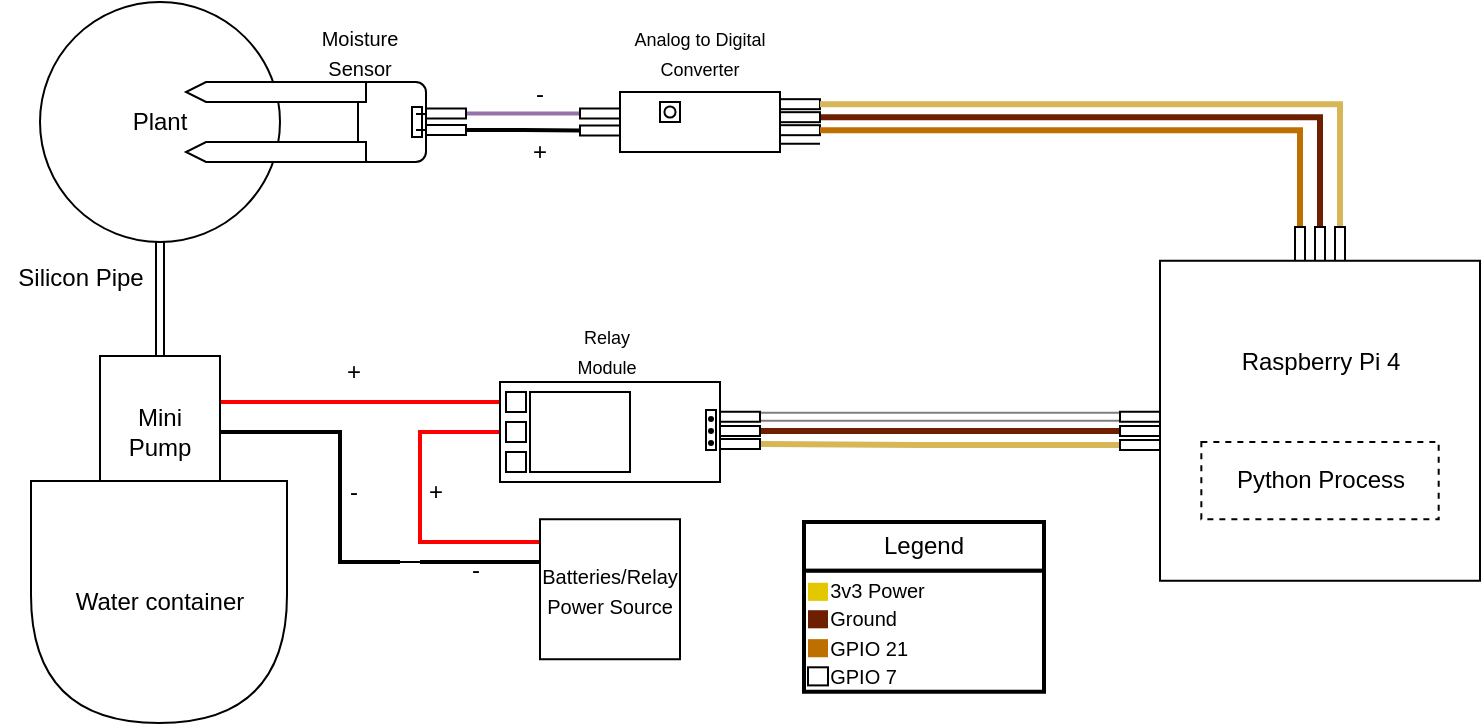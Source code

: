 <mxfile version="14.6.13" type="device"><diagram id="rrdNAlwooC0HfT80vm74" name="Page-1"><mxGraphModel dx="621" dy="552" grid="1" gridSize="10" guides="1" tooltips="1" connect="1" arrows="1" fold="1" page="1" pageScale="1" pageWidth="800" pageHeight="440" math="0" shadow="0"><root><mxCell id="0"/><mxCell id="1" parent="0"/><mxCell id="EakgPqlBy8BZktt5Sy_F-35" style="edgeStyle=orthogonalEdgeStyle;rounded=0;orthogonalLoop=1;jettySize=auto;html=1;exitX=1;exitY=0.5;exitDx=0;exitDy=0;entryX=1;entryY=0.5;entryDx=0;entryDy=0;endArrow=none;endFill=0;fillColor=#fff2cc;strokeColor=#d6b656;strokeWidth=3;gradientColor=#ffd966;" parent="1" source="EakgPqlBy8BZktt5Sy_F-38" target="EakgPqlBy8BZktt5Sy_F-31" edge="1"><mxGeometry relative="1" as="geometry"><Array as="points"><mxPoint x="480" y="262"/><mxPoint x="400" y="261"/></Array></mxGeometry></mxCell><mxCell id="QfXL1a_UFFcToRtaR2Mj-30" style="edgeStyle=orthogonalEdgeStyle;rounded=0;orthogonalLoop=1;jettySize=auto;html=1;exitX=0;exitY=0.5;exitDx=0;exitDy=0;endArrow=none;endFill=0;strokeWidth=2;strokeColor=#FF0000;entryX=0;entryY=0.163;entryDx=0;entryDy=0;entryPerimeter=0;" parent="1" source="4xyv7sY0y4tQNxVbAR0--35" target="QfXL1a_UFFcToRtaR2Mj-5" edge="1"><mxGeometry relative="1" as="geometry"><mxPoint x="230" y="310" as="targetPoint"/><Array as="points"><mxPoint x="230" y="255"/><mxPoint x="230" y="310"/></Array></mxGeometry></mxCell><mxCell id="QfXL1a_UFFcToRtaR2Mj-22" style="edgeStyle=orthogonalEdgeStyle;rounded=0;orthogonalLoop=1;jettySize=auto;html=1;exitX=0;exitY=0.5;exitDx=0;exitDy=0;entryX=1;entryY=0.307;entryDx=0;entryDy=0;entryPerimeter=0;endArrow=none;endFill=0;strokeColor=#FF0000;strokeWidth=2;" parent="1" source="4xyv7sY0y4tQNxVbAR0--34" target="nA_LvEQQvsNBREXGqFwc-11" edge="1"><mxGeometry relative="1" as="geometry"/></mxCell><mxCell id="nA_LvEQQvsNBREXGqFwc-11" value="Mini&lt;br&gt;Pump" style="rounded=0;whiteSpace=wrap;html=1;rotation=0;sketch=0;" parent="1" vertex="1"><mxGeometry x="70" y="217" width="60" height="75" as="geometry"/></mxCell><mxCell id="nA_LvEQQvsNBREXGqFwc-7" value="Plant" style="ellipse;whiteSpace=wrap;html=1;aspect=fixed;sketch=0;" parent="1" vertex="1"><mxGeometry x="40" y="40" width="120" height="120" as="geometry"/></mxCell><mxCell id="nA_LvEQQvsNBREXGqFwc-9" value="&lt;font style=&quot;font-size: 10px&quot;&gt;Moisture Sensor&lt;/font&gt;" style="text;html=1;strokeColor=none;fillColor=none;align=center;verticalAlign=middle;whiteSpace=wrap;rounded=0;sketch=0;" parent="1" vertex="1"><mxGeometry x="180" y="55" width="40" height="20" as="geometry"/></mxCell><mxCell id="nA_LvEQQvsNBREXGqFwc-15" style="edgeStyle=orthogonalEdgeStyle;shape=link;rounded=0;orthogonalLoop=1;jettySize=auto;html=1;exitX=0.5;exitY=0;exitDx=0;exitDy=0;sketch=0;" parent="1" source="nA_LvEQQvsNBREXGqFwc-11" target="nA_LvEQQvsNBREXGqFwc-7" edge="1"><mxGeometry relative="1" as="geometry"/></mxCell><mxCell id="nA_LvEQQvsNBREXGqFwc-51" value="Silicon Pipe" style="text;html=1;align=center;verticalAlign=middle;resizable=0;points=[];autosize=1;strokeColor=none;sketch=0;" parent="1" vertex="1"><mxGeometry x="20" y="167.5" width="80" height="20" as="geometry"/></mxCell><mxCell id="bjPIXN5SCd_i7Aa2vOHJ-30" style="edgeStyle=orthogonalEdgeStyle;rounded=0;orthogonalLoop=1;jettySize=auto;html=1;exitX=0;exitY=0.5;exitDx=0;exitDy=0;entryX=1;entryY=0.5;entryDx=0;entryDy=0;endArrow=none;endFill=0;fillColor=#e1d5e7;strokeWidth=2;strokeColor=#9673a6;" parent="1" source="cPWbg7c8_L8lsm4R6lXb-4" target="bjPIXN5SCd_i7Aa2vOHJ-22" edge="1"><mxGeometry relative="1" as="geometry"/></mxCell><mxCell id="bjPIXN5SCd_i7Aa2vOHJ-34" style="edgeStyle=orthogonalEdgeStyle;rounded=0;orthogonalLoop=1;jettySize=auto;html=1;exitX=1;exitY=0.5;exitDx=0;exitDy=0;entryX=0;entryY=0.5;entryDx=0;entryDy=0;endArrow=none;endFill=0;fillColor=#ffe6cc;strokeWidth=2;" parent="1" source="bjPIXN5SCd_i7Aa2vOHJ-23" target="cPWbg7c8_L8lsm4R6lXb-5" edge="1"><mxGeometry relative="1" as="geometry"/></mxCell><mxCell id="bjPIXN5SCd_i7Aa2vOHJ-41" value="" style="rounded=0;whiteSpace=wrap;html=1;sketch=0;" parent="1" vertex="1"><mxGeometry x="410" y="101.59" width="20" height="5" as="geometry"/></mxCell><mxCell id="bjPIXN5SCd_i7Aa2vOHJ-39" value="" style="rounded=0;whiteSpace=wrap;html=1;sketch=0;" parent="1" vertex="1"><mxGeometry x="410" y="88.59" width="20" height="5" as="geometry"/></mxCell><mxCell id="bjPIXN5SCd_i7Aa2vOHJ-50" style="edgeStyle=orthogonalEdgeStyle;rounded=0;orthogonalLoop=1;jettySize=auto;html=1;exitX=1;exitY=0.5;exitDx=0;exitDy=0;entryX=1;entryY=0.5;entryDx=0;entryDy=0;endArrow=none;endFill=0;fillColor=#a0522d;strokeWidth=3;strokeColor=#6D1F00;" parent="1" source="bjPIXN5SCd_i7Aa2vOHJ-40" target="bjPIXN5SCd_i7Aa2vOHJ-45" edge="1"><mxGeometry relative="1" as="geometry"/></mxCell><mxCell id="bjPIXN5SCd_i7Aa2vOHJ-40" value="" style="rounded=0;whiteSpace=wrap;html=1;sketch=0;" parent="1" vertex="1"><mxGeometry x="410" y="95.09" width="20" height="5" as="geometry"/></mxCell><mxCell id="bjPIXN5SCd_i7Aa2vOHJ-49" style="edgeStyle=orthogonalEdgeStyle;rounded=0;orthogonalLoop=1;jettySize=auto;html=1;exitX=1;exitY=0.5;exitDx=0;exitDy=0;entryX=1;entryY=0.5;entryDx=0;entryDy=0;endArrow=none;endFill=0;fillColor=#f0a30a;strokeWidth=3;strokeColor=#BD7000;" parent="1" source="bjPIXN5SCd_i7Aa2vOHJ-46" target="bjPIXN5SCd_i7Aa2vOHJ-41" edge="1"><mxGeometry relative="1" as="geometry"/></mxCell><mxCell id="bjPIXN5SCd_i7Aa2vOHJ-51" style="edgeStyle=orthogonalEdgeStyle;rounded=0;orthogonalLoop=1;jettySize=auto;html=1;exitX=1;exitY=0.5;exitDx=0;exitDy=0;entryX=1;entryY=0.5;entryDx=0;entryDy=0;endArrow=none;endFill=0;fillColor=#fff2cc;strokeWidth=3;strokeColor=#d6b656;" parent="1" source="bjPIXN5SCd_i7Aa2vOHJ-47" target="bjPIXN5SCd_i7Aa2vOHJ-39" edge="1"><mxGeometry relative="1" as="geometry"/></mxCell><mxCell id="bjPIXN5SCd_i7Aa2vOHJ-45" value="" style="rounded=0;whiteSpace=wrap;html=1;sketch=0;rotation=-90;" parent="1" vertex="1"><mxGeometry x="670" y="160" width="20" height="5" as="geometry"/></mxCell><mxCell id="bjPIXN5SCd_i7Aa2vOHJ-46" value="" style="rounded=0;whiteSpace=wrap;html=1;sketch=0;rotation=-90;" parent="1" vertex="1"><mxGeometry x="660" y="160" width="20" height="5" as="geometry"/></mxCell><mxCell id="bjPIXN5SCd_i7Aa2vOHJ-47" value="" style="rounded=0;whiteSpace=wrap;html=1;sketch=0;rotation=-90;" parent="1" vertex="1"><mxGeometry x="680" y="160" width="20" height="5" as="geometry"/></mxCell><mxCell id="EakgPqlBy8BZktt5Sy_F-31" value="" style="rounded=0;whiteSpace=wrap;html=1;sketch=0;rotation=0;" parent="1" vertex="1"><mxGeometry x="380" y="258.5" width="20" height="5" as="geometry"/></mxCell><mxCell id="EakgPqlBy8BZktt5Sy_F-33" style="edgeStyle=orthogonalEdgeStyle;rounded=0;orthogonalLoop=1;jettySize=auto;html=1;exitX=1;exitY=0.5;exitDx=0;exitDy=0;entryX=1;entryY=0.5;entryDx=0;entryDy=0;endArrow=none;endFill=0;fillColor=#ffe6cc;strokeWidth=3;strokeColor=#6D1F00;" parent="1" source="EakgPqlBy8BZktt5Sy_F-34" target="EakgPqlBy8BZktt5Sy_F-37" edge="1"><mxGeometry relative="1" as="geometry"><Array as="points"><mxPoint x="420" y="255"/><mxPoint x="490" y="255"/></Array></mxGeometry></mxCell><mxCell id="EakgPqlBy8BZktt5Sy_F-34" value="" style="rounded=0;whiteSpace=wrap;html=1;sketch=0;rotation=-180;" parent="1" vertex="1"><mxGeometry x="380" y="252" width="20" height="5" as="geometry"/></mxCell><mxCell id="EakgPqlBy8BZktt5Sy_F-37" value="" style="rounded=0;whiteSpace=wrap;html=1;sketch=0;rotation=-180;" parent="1" vertex="1"><mxGeometry x="580" y="252" width="20" height="5" as="geometry"/></mxCell><mxCell id="EakgPqlBy8BZktt5Sy_F-38" value="" style="rounded=0;whiteSpace=wrap;html=1;sketch=0;rotation=-180;" parent="1" vertex="1"><mxGeometry x="580" y="259" width="20" height="5" as="geometry"/></mxCell><mxCell id="EakgPqlBy8BZktt5Sy_F-26" value="" style="group" parent="1" vertex="1" connectable="0"><mxGeometry x="600" y="169.38" width="160" height="160" as="geometry"/></mxCell><mxCell id="Ax6t0Stq5-j5WZTKXCms-1" value="" style="whiteSpace=wrap;html=1;aspect=fixed;sketch=0;" parent="EakgPqlBy8BZktt5Sy_F-26" vertex="1"><mxGeometry width="160" height="160" as="geometry"/></mxCell><mxCell id="Ax6t0Stq5-j5WZTKXCms-23" value="Raspberry Pi 4" style="text;html=1;strokeColor=none;fillColor=none;align=center;verticalAlign=middle;whiteSpace=wrap;rounded=0;sketch=0;" parent="EakgPqlBy8BZktt5Sy_F-26" vertex="1"><mxGeometry x="37.993" y="39.623" width="85.333" height="21.333" as="geometry"/></mxCell><mxCell id="Ax6t0Stq5-j5WZTKXCms-26" value="Python Process" style="rounded=0;whiteSpace=wrap;html=1;sketch=0;dashed=1;" parent="EakgPqlBy8BZktt5Sy_F-26" vertex="1"><mxGeometry x="20.67" y="90.62" width="118.67" height="38.67" as="geometry"/></mxCell><mxCell id="Mjlswew9CwyJQ2j2y2KK-1" value="-" style="text;html=1;strokeColor=none;fillColor=none;align=center;verticalAlign=middle;whiteSpace=wrap;rounded=0;" parent="1" vertex="1"><mxGeometry x="285" y="81.25" width="10" height="10" as="geometry"/></mxCell><mxCell id="Mjlswew9CwyJQ2j2y2KK-2" value="+" style="text;html=1;strokeColor=none;fillColor=none;align=center;verticalAlign=middle;whiteSpace=wrap;rounded=0;" parent="1" vertex="1"><mxGeometry x="285" y="110" width="10" height="10" as="geometry"/></mxCell><mxCell id="Mjlswew9CwyJQ2j2y2KK-4" value="" style="endArrow=none;html=1;strokeColor=#000000;" parent="1" edge="1"><mxGeometry width="50" height="50" relative="1" as="geometry"><mxPoint x="410" y="110.84" as="sourcePoint"/><mxPoint x="430" y="110.84" as="targetPoint"/></mxGeometry></mxCell><mxCell id="4xyv7sY0y4tQNxVbAR0--14" value="" style="group" parent="1" vertex="1" connectable="0"><mxGeometry x="113" y="80" width="140" height="40" as="geometry"/></mxCell><mxCell id="4xyv7sY0y4tQNxVbAR0--8" value="" style="rounded=1;whiteSpace=wrap;html=1;" parent="4xyv7sY0y4tQNxVbAR0--14" vertex="1"><mxGeometry x="86" width="34" height="40" as="geometry"/></mxCell><mxCell id="4xyv7sY0y4tQNxVbAR0--9" value="" style="html=1;shadow=0;dashed=0;align=center;verticalAlign=middle;shape=mxgraph.arrows2.arrow;dy=0;dx=10;notch=0;rotation=-180;sketch=0;" parent="4xyv7sY0y4tQNxVbAR0--14" vertex="1"><mxGeometry y="30" width="90" height="10" as="geometry"/></mxCell><mxCell id="4xyv7sY0y4tQNxVbAR0--10" value="" style="html=1;shadow=0;dashed=0;align=center;verticalAlign=middle;shape=mxgraph.arrows2.arrow;dy=0;dx=10;notch=0;rotation=-180;sketch=0;" parent="4xyv7sY0y4tQNxVbAR0--14" vertex="1"><mxGeometry width="90" height="10" as="geometry"/></mxCell><mxCell id="4xyv7sY0y4tQNxVbAR0--11" value="" style="rounded=0;whiteSpace=wrap;html=1;" parent="4xyv7sY0y4tQNxVbAR0--14" vertex="1"><mxGeometry x="113" y="12.5" width="5" height="15" as="geometry"/></mxCell><mxCell id="4xyv7sY0y4tQNxVbAR0--12" value="" style="endArrow=none;html=1;arcSize=0;startArrow=none;" parent="4xyv7sY0y4tQNxVbAR0--14" source="bjPIXN5SCd_i7Aa2vOHJ-22" edge="1"><mxGeometry width="50" height="50" relative="1" as="geometry"><mxPoint x="115" y="16" as="sourcePoint"/><mxPoint x="115" y="16" as="targetPoint"/><Array as="points"><mxPoint x="140" y="16"/></Array></mxGeometry></mxCell><mxCell id="4xyv7sY0y4tQNxVbAR0--13" value="" style="endArrow=none;html=1;startArrow=none;startFill=0;endFill=0;arcSize=0;jumpSize=6;" parent="4xyv7sY0y4tQNxVbAR0--14" edge="1"><mxGeometry width="50" height="50" relative="1" as="geometry"><mxPoint x="115" y="24" as="sourcePoint"/><mxPoint x="115" y="24" as="targetPoint"/><Array as="points"><mxPoint x="140" y="24"/></Array></mxGeometry></mxCell><mxCell id="4xyv7sY0y4tQNxVbAR0--24" value="" style="group" parent="4xyv7sY0y4tQNxVbAR0--14" vertex="1" connectable="0"><mxGeometry x="120" y="13.25" width="20" height="13.25" as="geometry"/></mxCell><mxCell id="bjPIXN5SCd_i7Aa2vOHJ-22" value="" style="rounded=0;whiteSpace=wrap;html=1;sketch=0;" parent="4xyv7sY0y4tQNxVbAR0--24" vertex="1"><mxGeometry width="20" height="5" as="geometry"/></mxCell><mxCell id="bjPIXN5SCd_i7Aa2vOHJ-23" value="" style="rounded=0;whiteSpace=wrap;html=1;sketch=0;" parent="4xyv7sY0y4tQNxVbAR0--24" vertex="1"><mxGeometry y="8.25" width="20" height="5" as="geometry"/></mxCell><mxCell id="4xyv7sY0y4tQNxVbAR0--25" value="" style="group" parent="1" vertex="1" connectable="0"><mxGeometry x="310" y="93.25" width="20" height="13.5" as="geometry"/></mxCell><mxCell id="cPWbg7c8_L8lsm4R6lXb-4" value="" style="rounded=0;whiteSpace=wrap;html=1;sketch=0;" parent="4xyv7sY0y4tQNxVbAR0--25" vertex="1"><mxGeometry width="20" height="5" as="geometry"/></mxCell><mxCell id="cPWbg7c8_L8lsm4R6lXb-5" value="" style="rounded=0;whiteSpace=wrap;html=1;sketch=0;" parent="4xyv7sY0y4tQNxVbAR0--25" vertex="1"><mxGeometry y="8.5" width="20" height="5" as="geometry"/></mxCell><mxCell id="4xyv7sY0y4tQNxVbAR0--26" value="" style="rounded=0;whiteSpace=wrap;html=1;" parent="1" vertex="1"><mxGeometry x="330" y="85" width="80" height="30" as="geometry"/></mxCell><mxCell id="4xyv7sY0y4tQNxVbAR0--29" value="&lt;font style=&quot;font-size: 9px&quot;&gt;Analog to Digital Converter&lt;/font&gt;" style="text;html=1;strokeColor=none;fillColor=none;align=center;verticalAlign=middle;whiteSpace=wrap;rounded=0;" parent="1" vertex="1"><mxGeometry x="335" y="55" width="70" height="20" as="geometry"/></mxCell><mxCell id="4xyv7sY0y4tQNxVbAR0--31" value="" style="group" parent="1" vertex="1" connectable="0"><mxGeometry x="350" y="90" width="10" height="10" as="geometry"/></mxCell><mxCell id="4xyv7sY0y4tQNxVbAR0--27" value="" style="rounded=0;whiteSpace=wrap;html=1;" parent="4xyv7sY0y4tQNxVbAR0--31" vertex="1"><mxGeometry width="10" height="10" as="geometry"/></mxCell><mxCell id="4xyv7sY0y4tQNxVbAR0--28" value="" style="ellipse;whiteSpace=wrap;html=1;aspect=fixed;" parent="4xyv7sY0y4tQNxVbAR0--31" vertex="1"><mxGeometry x="2.222" y="2.222" width="5.556" height="5.556" as="geometry"/></mxCell><mxCell id="4xyv7sY0y4tQNxVbAR0--47" value="" style="group;rotation=0;" parent="1" vertex="1" connectable="0"><mxGeometry x="270" y="230" width="110" height="50" as="geometry"/></mxCell><mxCell id="4xyv7sY0y4tQNxVbAR0--32" value="" style="rounded=0;whiteSpace=wrap;html=1;rotation=0;" parent="4xyv7sY0y4tQNxVbAR0--47" vertex="1"><mxGeometry width="110" height="50" as="geometry"/></mxCell><mxCell id="4xyv7sY0y4tQNxVbAR0--33" value="" style="rounded=0;whiteSpace=wrap;html=1;rotation=0;" parent="4xyv7sY0y4tQNxVbAR0--47" vertex="1"><mxGeometry x="15" y="5" width="50" height="40" as="geometry"/></mxCell><mxCell id="4xyv7sY0y4tQNxVbAR0--34" value="" style="rounded=0;whiteSpace=wrap;html=1;rotation=0;" parent="4xyv7sY0y4tQNxVbAR0--47" vertex="1"><mxGeometry x="3" y="5" width="10" height="10" as="geometry"/></mxCell><mxCell id="4xyv7sY0y4tQNxVbAR0--35" value="" style="rounded=0;whiteSpace=wrap;html=1;rotation=0;" parent="4xyv7sY0y4tQNxVbAR0--47" vertex="1"><mxGeometry x="3" y="20" width="10" height="10" as="geometry"/></mxCell><mxCell id="4xyv7sY0y4tQNxVbAR0--36" value="" style="rounded=0;whiteSpace=wrap;html=1;rotation=0;" parent="4xyv7sY0y4tQNxVbAR0--47" vertex="1"><mxGeometry x="3" y="35" width="10" height="10" as="geometry"/></mxCell><mxCell id="4xyv7sY0y4tQNxVbAR0--40" value="" style="rounded=0;whiteSpace=wrap;html=1;rotation=0;" parent="4xyv7sY0y4tQNxVbAR0--47" vertex="1"><mxGeometry x="103" y="14" width="5" height="20" as="geometry"/></mxCell><mxCell id="4xyv7sY0y4tQNxVbAR0--41" value="" style="ellipse;whiteSpace=wrap;html=1;aspect=fixed;strokeColor=none;fillColor=#000000;rotation=0;" parent="4xyv7sY0y4tQNxVbAR0--47" vertex="1"><mxGeometry x="104" y="17" width="3" height="3" as="geometry"/></mxCell><mxCell id="4xyv7sY0y4tQNxVbAR0--42" value="" style="ellipse;whiteSpace=wrap;html=1;aspect=fixed;strokeColor=none;fillColor=#000000;rotation=0;" parent="4xyv7sY0y4tQNxVbAR0--47" vertex="1"><mxGeometry x="104" y="23" width="3" height="3" as="geometry"/></mxCell><mxCell id="4xyv7sY0y4tQNxVbAR0--43" value="" style="ellipse;whiteSpace=wrap;html=1;aspect=fixed;strokeColor=none;fillColor=#000000;rotation=0;" parent="4xyv7sY0y4tQNxVbAR0--47" vertex="1"><mxGeometry x="104" y="29" width="3" height="3" as="geometry"/></mxCell><mxCell id="4xyv7sY0y4tQNxVbAR0--52" style="edgeStyle=orthogonalEdgeStyle;rounded=0;orthogonalLoop=1;jettySize=auto;html=1;exitX=1;exitY=0.5;exitDx=0;exitDy=0;entryX=1;entryY=0.5;entryDx=0;entryDy=0;endArrow=none;endFill=0;shape=link;strokeColor=#808080;" parent="1" source="4xyv7sY0y4tQNxVbAR0--50" target="4xyv7sY0y4tQNxVbAR0--51" edge="1"><mxGeometry relative="1" as="geometry"><Array as="points"><mxPoint x="440" y="247"/><mxPoint x="500" y="247"/></Array></mxGeometry></mxCell><mxCell id="4xyv7sY0y4tQNxVbAR0--50" value="" style="rounded=0;whiteSpace=wrap;html=1;sketch=0;rotation=0;" parent="1" vertex="1"><mxGeometry x="380" y="244.88" width="20" height="5" as="geometry"/></mxCell><mxCell id="4xyv7sY0y4tQNxVbAR0--51" value="" style="rounded=0;whiteSpace=wrap;html=1;sketch=0;rotation=-180;" parent="1" vertex="1"><mxGeometry x="580" y="244.88" width="20" height="5" as="geometry"/></mxCell><mxCell id="QfXL1a_UFFcToRtaR2Mj-27" style="edgeStyle=orthogonalEdgeStyle;rounded=0;orthogonalLoop=1;jettySize=auto;html=1;exitX=0;exitY=0.5;exitDx=0;exitDy=0;endArrow=none;endFill=0;strokeColor=#000000;strokeWidth=2;" parent="1" edge="1"><mxGeometry relative="1" as="geometry"><mxPoint x="230" y="320" as="targetPoint"/><mxPoint x="290" y="320" as="sourcePoint"/></mxGeometry></mxCell><mxCell id="QfXL1a_UFFcToRtaR2Mj-5" value="&lt;font style=&quot;font-size: 10px&quot;&gt;Batteries/Relay Power Source&lt;/font&gt;" style="rounded=0;whiteSpace=wrap;html=1;" parent="1" vertex="1"><mxGeometry x="290" y="298.62" width="70" height="70" as="geometry"/></mxCell><mxCell id="QfXL1a_UFFcToRtaR2Mj-1" style="edgeStyle=orthogonalEdgeStyle;rounded=0;orthogonalLoop=1;jettySize=auto;html=1;strokeWidth=2;endArrow=none;endFill=0;" parent="1" edge="1"><mxGeometry x="270" y="335" as="geometry"><mxPoint x="220" y="320" as="targetPoint"/><Array as="points"><mxPoint x="130" y="255"/><mxPoint x="190" y="255"/><mxPoint x="190" y="320"/></Array><mxPoint x="130" y="255" as="sourcePoint"/></mxGeometry></mxCell><mxCell id="QfXL1a_UFFcToRtaR2Mj-12" value="&lt;font style=&quot;font-size: 9px&quot;&gt;Relay Module&lt;/font&gt;" style="text;html=1;strokeColor=none;fillColor=none;align=center;verticalAlign=middle;whiteSpace=wrap;rounded=0;" parent="1" vertex="1"><mxGeometry x="297.09" y="204" width="52.91" height="20" as="geometry"/></mxCell><mxCell id="QfXL1a_UFFcToRtaR2Mj-17" value="+" style="text;html=1;strokeColor=none;fillColor=none;align=center;verticalAlign=middle;whiteSpace=wrap;rounded=0;" parent="1" vertex="1"><mxGeometry x="233" y="280" width="10" height="10" as="geometry"/></mxCell><mxCell id="QfXL1a_UFFcToRtaR2Mj-18" value="+" style="text;html=1;strokeColor=none;fillColor=none;align=center;verticalAlign=middle;whiteSpace=wrap;rounded=0;" parent="1" vertex="1"><mxGeometry x="192.43" y="220" width="10" height="10" as="geometry"/></mxCell><mxCell id="QfXL1a_UFFcToRtaR2Mj-19" value="-" style="text;html=1;strokeColor=none;fillColor=none;align=center;verticalAlign=middle;whiteSpace=wrap;rounded=0;" parent="1" vertex="1"><mxGeometry x="192.43" y="280" width="10" height="10" as="geometry"/></mxCell><mxCell id="QfXL1a_UFFcToRtaR2Mj-20" value="-" style="text;html=1;strokeColor=none;fillColor=none;align=center;verticalAlign=middle;whiteSpace=wrap;rounded=0;" parent="1" vertex="1"><mxGeometry x="253" y="319.38" width="10" height="10" as="geometry"/></mxCell><mxCell id="QfXL1a_UFFcToRtaR2Mj-28" value="" style="endArrow=none;html=1;strokeColor=#000000;strokeWidth=1;" parent="1" edge="1"><mxGeometry width="50" height="50" relative="1" as="geometry"><mxPoint x="220" y="320" as="sourcePoint"/><mxPoint x="230" y="320" as="targetPoint"/></mxGeometry></mxCell><mxCell id="bjPIXN5SCd_i7Aa2vOHJ-5" value="" style="shape=delay;whiteSpace=wrap;html=1;perimeterSpacing=0;rotation=90;horizontal=1;" parent="1" vertex="1"><mxGeometry x="39" y="276" width="121" height="128" as="geometry"/></mxCell><mxCell id="bjPIXN5SCd_i7Aa2vOHJ-8" value="Water container" style="text;html=1;strokeColor=none;fillColor=none;align=center;verticalAlign=middle;whiteSpace=wrap;rounded=0;" parent="1" vertex="1"><mxGeometry x="55.005" y="301.318" width="90" height="77.374" as="geometry"/></mxCell><mxCell id="EakgPqlBy8BZktt5Sy_F-56" value="Legend" style="rounded=0;whiteSpace=wrap;html=1;strokeWidth=2;" parent="1" vertex="1"><mxGeometry x="422" y="300" width="120" height="24.39" as="geometry"/></mxCell><mxCell id="EakgPqlBy8BZktt5Sy_F-43" value="&lt;font size=&quot;1&quot;&gt;&amp;nbsp; &amp;nbsp; 3v3 Power&lt;br&gt;&amp;nbsp; &amp;nbsp; Ground&lt;br&gt;&amp;nbsp; &amp;nbsp; GPIO 21&lt;br&gt;&amp;nbsp; &amp;nbsp; GPIO 7&lt;br&gt;&lt;/font&gt;" style="rounded=0;whiteSpace=wrap;html=1;align=left;strokeWidth=2;" parent="1" vertex="1"><mxGeometry x="422" y="324.39" width="120" height="60.48" as="geometry"/></mxCell><mxCell id="EakgPqlBy8BZktt5Sy_F-47" value="" style="rounded=0;whiteSpace=wrap;html=1;strokeColor=none;fillColor=#6D1F00;" parent="1" vertex="1"><mxGeometry x="424" y="344.107" width="10" height="9.048" as="geometry"/></mxCell><mxCell id="EakgPqlBy8BZktt5Sy_F-48" value="" style="rounded=0;whiteSpace=wrap;html=1;fontColor=#ffffff;strokeColor=none;fillColor=#BD7000;" parent="1" vertex="1"><mxGeometry x="424" y="358.574" width="10" height="9.048" as="geometry"/></mxCell><mxCell id="EakgPqlBy8BZktt5Sy_F-49" value="" style="rounded=0;whiteSpace=wrap;html=1;fontColor=#000000;fillColor=#e3c800;strokeColor=none;" parent="1" vertex="1"><mxGeometry x="424" y="330.379" width="10" height="9.048" as="geometry"/></mxCell><mxCell id="4xyv7sY0y4tQNxVbAR0--48" value="" style="rounded=0;whiteSpace=wrap;html=1;fontColor=#ffffff;fillColor=#FFFFFF;" parent="1" vertex="1"><mxGeometry x="424" y="372.648" width="10" height="9.048" as="geometry"/></mxCell></root></mxGraphModel></diagram></mxfile>